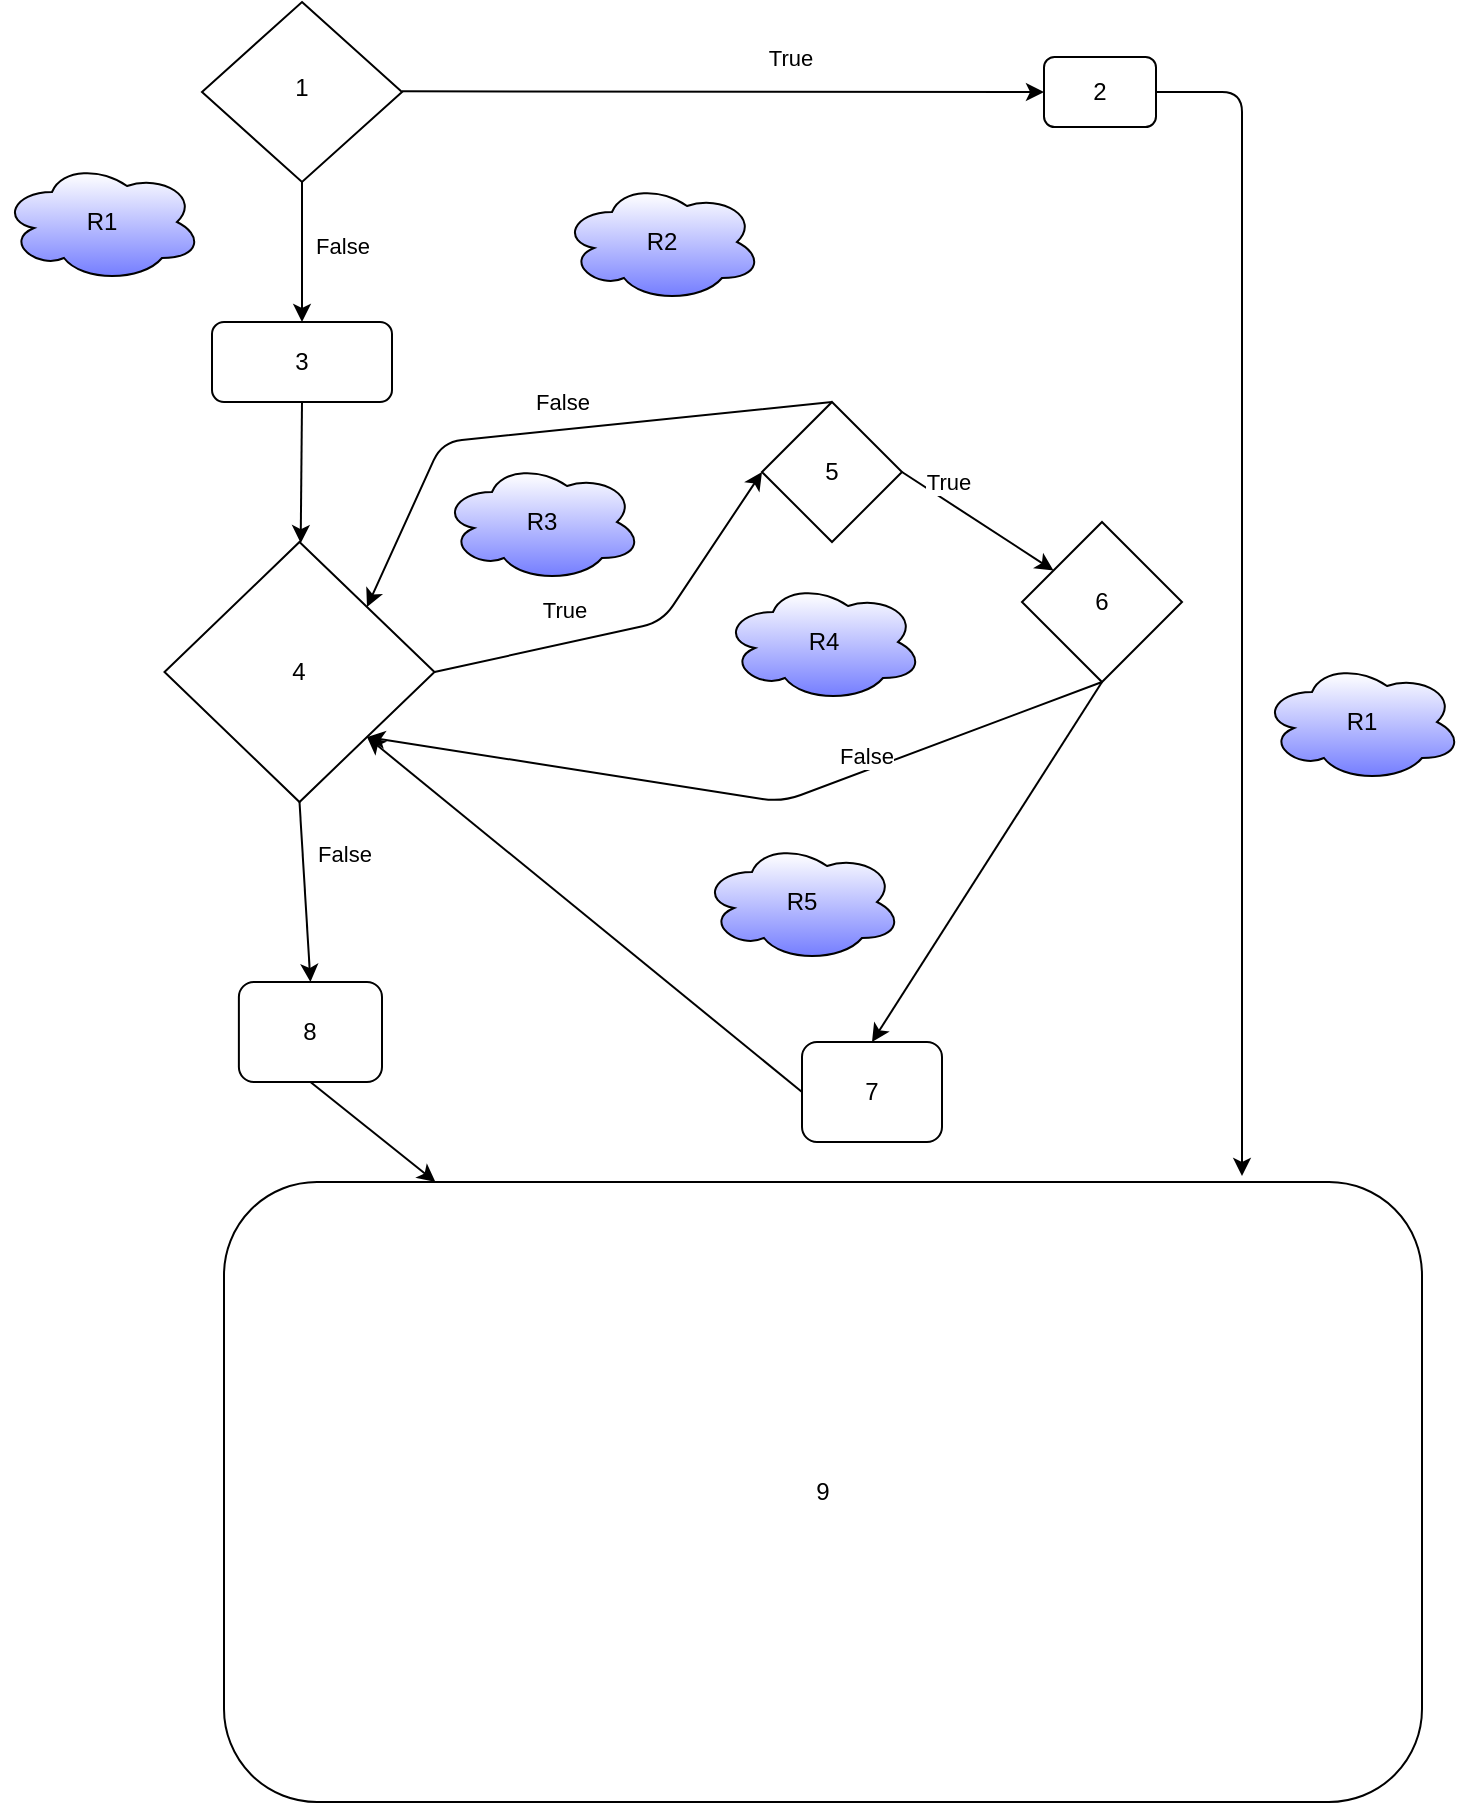 <mxfile version="14.5.1" type="device"><diagram id="C5RBs43oDa-KdzZeNtuy" name="Page-1"><mxGraphModel dx="567" dy="885" grid="1" gridSize="10" guides="1" tooltips="1" connect="1" arrows="1" fold="1" page="1" pageScale="1" pageWidth="827" pageHeight="1169" math="0" shadow="0"><root><mxCell id="WIyWlLk6GJQsqaUBKTNV-0"/><mxCell id="WIyWlLk6GJQsqaUBKTNV-1" parent="WIyWlLk6GJQsqaUBKTNV-0"/><mxCell id="WIyWlLk6GJQsqaUBKTNV-6" value="1" style="rhombus;whiteSpace=wrap;html=1;shadow=0;fontFamily=Helvetica;fontSize=12;align=center;strokeWidth=1;spacing=6;spacingTop=-4;" parent="WIyWlLk6GJQsqaUBKTNV-1" vertex="1"><mxGeometry x="170" y="40" width="100" height="90" as="geometry"/></mxCell><mxCell id="WIyWlLk6GJQsqaUBKTNV-7" value="2" style="rounded=1;whiteSpace=wrap;html=1;fontSize=12;glass=0;strokeWidth=1;shadow=0;" parent="WIyWlLk6GJQsqaUBKTNV-1" vertex="1"><mxGeometry x="591" y="67.5" width="56" height="35" as="geometry"/></mxCell><mxCell id="-mOEBtoWvYua_RJBZEZI-0" value="" style="endArrow=classic;html=1;entryX=0;entryY=0.5;entryDx=0;entryDy=0;" edge="1" parent="WIyWlLk6GJQsqaUBKTNV-1" target="WIyWlLk6GJQsqaUBKTNV-7"><mxGeometry width="50" height="50" relative="1" as="geometry"><mxPoint x="270" y="84.66" as="sourcePoint"/><mxPoint x="340" y="84.66" as="targetPoint"/></mxGeometry></mxCell><mxCell id="-mOEBtoWvYua_RJBZEZI-1" value="True" style="edgeLabel;html=1;align=center;verticalAlign=middle;resizable=0;points=[];" vertex="1" connectable="0" parent="-mOEBtoWvYua_RJBZEZI-0"><mxGeometry x="0.237" y="-1" relative="1" as="geometry"><mxPoint x="-4.48" y="-18.37" as="offset"/></mxGeometry></mxCell><mxCell id="-mOEBtoWvYua_RJBZEZI-2" value="" style="endArrow=classic;html=1;exitX=0.5;exitY=1;exitDx=0;exitDy=0;entryX=0.5;entryY=0;entryDx=0;entryDy=0;" edge="1" parent="WIyWlLk6GJQsqaUBKTNV-1" source="WIyWlLk6GJQsqaUBKTNV-6" target="-mOEBtoWvYua_RJBZEZI-4"><mxGeometry width="50" height="50" relative="1" as="geometry"><mxPoint x="140" y="270" as="sourcePoint"/><mxPoint x="220" y="210" as="targetPoint"/></mxGeometry></mxCell><mxCell id="-mOEBtoWvYua_RJBZEZI-3" value="False" style="edgeLabel;html=1;align=center;verticalAlign=middle;resizable=0;points=[];" vertex="1" connectable="0" parent="-mOEBtoWvYua_RJBZEZI-2"><mxGeometry x="-0.095" y="-1" relative="1" as="geometry"><mxPoint x="21" as="offset"/></mxGeometry></mxCell><mxCell id="-mOEBtoWvYua_RJBZEZI-4" value="3&lt;br&gt;" style="rounded=1;whiteSpace=wrap;html=1;" vertex="1" parent="WIyWlLk6GJQsqaUBKTNV-1"><mxGeometry x="175" y="200" width="90" height="40" as="geometry"/></mxCell><mxCell id="-mOEBtoWvYua_RJBZEZI-5" value="" style="endArrow=classic;html=1;exitX=0.5;exitY=1;exitDx=0;exitDy=0;" edge="1" parent="WIyWlLk6GJQsqaUBKTNV-1" source="-mOEBtoWvYua_RJBZEZI-4" target="-mOEBtoWvYua_RJBZEZI-6"><mxGeometry width="50" height="50" relative="1" as="geometry"><mxPoint x="240" y="310" as="sourcePoint"/><mxPoint x="220" y="320" as="targetPoint"/></mxGeometry></mxCell><mxCell id="-mOEBtoWvYua_RJBZEZI-6" value="4" style="rhombus;whiteSpace=wrap;html=1;" vertex="1" parent="WIyWlLk6GJQsqaUBKTNV-1"><mxGeometry x="151.25" y="310" width="135" height="130" as="geometry"/></mxCell><mxCell id="-mOEBtoWvYua_RJBZEZI-8" value="" style="endArrow=classic;html=1;exitX=1;exitY=0.5;exitDx=0;exitDy=0;entryX=0;entryY=0.5;entryDx=0;entryDy=0;" edge="1" parent="WIyWlLk6GJQsqaUBKTNV-1" source="-mOEBtoWvYua_RJBZEZI-6" target="-mOEBtoWvYua_RJBZEZI-10"><mxGeometry width="50" height="50" relative="1" as="geometry"><mxPoint x="270" y="330" as="sourcePoint"/><mxPoint x="330" y="330" as="targetPoint"/><Array as="points"><mxPoint x="400" y="350"/></Array></mxGeometry></mxCell><mxCell id="-mOEBtoWvYua_RJBZEZI-9" value="True&lt;br&gt;" style="edgeLabel;html=1;align=center;verticalAlign=middle;resizable=0;points=[];" vertex="1" connectable="0" parent="-mOEBtoWvYua_RJBZEZI-8"><mxGeometry x="-0.501" y="1" relative="1" as="geometry"><mxPoint x="14.57" y="-19.01" as="offset"/></mxGeometry></mxCell><mxCell id="-mOEBtoWvYua_RJBZEZI-10" value="5" style="rhombus;whiteSpace=wrap;html=1;" vertex="1" parent="WIyWlLk6GJQsqaUBKTNV-1"><mxGeometry x="450" y="240" width="70" height="70" as="geometry"/></mxCell><mxCell id="-mOEBtoWvYua_RJBZEZI-17" value="" style="endArrow=classic;html=1;exitX=0.5;exitY=1;exitDx=0;exitDy=0;entryX=0.5;entryY=0;entryDx=0;entryDy=0;" edge="1" parent="WIyWlLk6GJQsqaUBKTNV-1" source="-mOEBtoWvYua_RJBZEZI-6" target="-mOEBtoWvYua_RJBZEZI-20"><mxGeometry width="50" height="50" relative="1" as="geometry"><mxPoint x="280" y="430" as="sourcePoint"/><mxPoint x="217.5" y="400" as="targetPoint"/></mxGeometry></mxCell><mxCell id="-mOEBtoWvYua_RJBZEZI-18" value="False" style="edgeLabel;html=1;align=center;verticalAlign=middle;resizable=0;points=[];" vertex="1" connectable="0" parent="-mOEBtoWvYua_RJBZEZI-17"><mxGeometry x="-0.436" relative="1" as="geometry"><mxPoint x="20.91" as="offset"/></mxGeometry></mxCell><mxCell id="-mOEBtoWvYua_RJBZEZI-20" value="8" style="rounded=1;whiteSpace=wrap;html=1;" vertex="1" parent="WIyWlLk6GJQsqaUBKTNV-1"><mxGeometry x="188.44" y="530" width="71.56" height="50" as="geometry"/></mxCell><mxCell id="-mOEBtoWvYua_RJBZEZI-21" value="9" style="rounded=1;whiteSpace=wrap;html=1;" vertex="1" parent="WIyWlLk6GJQsqaUBKTNV-1"><mxGeometry x="181" y="630" width="599" height="310" as="geometry"/></mxCell><mxCell id="-mOEBtoWvYua_RJBZEZI-22" value="" style="endArrow=classic;html=1;exitX=0.5;exitY=1;exitDx=0;exitDy=0;" edge="1" parent="WIyWlLk6GJQsqaUBKTNV-1" source="-mOEBtoWvYua_RJBZEZI-20" target="-mOEBtoWvYua_RJBZEZI-21"><mxGeometry width="50" height="50" relative="1" as="geometry"><mxPoint x="270" y="460" as="sourcePoint"/><mxPoint x="320" y="410" as="targetPoint"/></mxGeometry></mxCell><mxCell id="-mOEBtoWvYua_RJBZEZI-23" value="" style="endArrow=classic;html=1;exitX=1;exitY=0.5;exitDx=0;exitDy=0;" edge="1" parent="WIyWlLk6GJQsqaUBKTNV-1" source="-mOEBtoWvYua_RJBZEZI-10" target="-mOEBtoWvYua_RJBZEZI-24"><mxGeometry width="50" height="50" relative="1" as="geometry"><mxPoint x="414" y="320" as="sourcePoint"/><mxPoint x="440" y="330" as="targetPoint"/></mxGeometry></mxCell><mxCell id="-mOEBtoWvYua_RJBZEZI-25" value="True&lt;br&gt;" style="edgeLabel;html=1;align=center;verticalAlign=middle;resizable=0;points=[];" vertex="1" connectable="0" parent="-mOEBtoWvYua_RJBZEZI-23"><mxGeometry x="-0.379" y="-1" relative="1" as="geometry"><mxPoint y="-11" as="offset"/></mxGeometry></mxCell><mxCell id="-mOEBtoWvYua_RJBZEZI-24" value="6" style="rhombus;whiteSpace=wrap;html=1;" vertex="1" parent="WIyWlLk6GJQsqaUBKTNV-1"><mxGeometry x="580" y="300" width="80" height="80" as="geometry"/></mxCell><mxCell id="-mOEBtoWvYua_RJBZEZI-26" value="" style="endArrow=classic;html=1;exitX=0.5;exitY=0;exitDx=0;exitDy=0;entryX=1;entryY=0;entryDx=0;entryDy=0;" edge="1" parent="WIyWlLk6GJQsqaUBKTNV-1" source="-mOEBtoWvYua_RJBZEZI-10" target="-mOEBtoWvYua_RJBZEZI-6"><mxGeometry width="50" height="50" relative="1" as="geometry"><mxPoint x="340" y="270" as="sourcePoint"/><mxPoint x="390" y="220" as="targetPoint"/><Array as="points"><mxPoint x="290" y="260"/></Array></mxGeometry></mxCell><mxCell id="-mOEBtoWvYua_RJBZEZI-27" value="False&lt;br&gt;" style="edgeLabel;html=1;align=center;verticalAlign=middle;resizable=0;points=[];" vertex="1" connectable="0" parent="-mOEBtoWvYua_RJBZEZI-26"><mxGeometry x="-0.656" y="1" relative="1" as="geometry"><mxPoint x="-85.95" y="-6.04" as="offset"/></mxGeometry></mxCell><mxCell id="-mOEBtoWvYua_RJBZEZI-28" value="" style="endArrow=classic;html=1;exitX=0.5;exitY=1;exitDx=0;exitDy=0;entryX=1;entryY=1;entryDx=0;entryDy=0;" edge="1" parent="WIyWlLk6GJQsqaUBKTNV-1" source="-mOEBtoWvYua_RJBZEZI-24" target="-mOEBtoWvYua_RJBZEZI-6"><mxGeometry width="50" height="50" relative="1" as="geometry"><mxPoint x="420" y="270" as="sourcePoint"/><mxPoint x="320" y="260" as="targetPoint"/><Array as="points"><mxPoint x="460" y="440"/></Array></mxGeometry></mxCell><mxCell id="-mOEBtoWvYua_RJBZEZI-29" value="False&lt;br&gt;" style="edgeLabel;html=1;align=center;verticalAlign=middle;resizable=0;points=[];" vertex="1" connectable="0" parent="-mOEBtoWvYua_RJBZEZI-28"><mxGeometry x="-0.629" relative="1" as="geometry"><mxPoint x="-51.78" y="12.32" as="offset"/></mxGeometry></mxCell><mxCell id="-mOEBtoWvYua_RJBZEZI-31" value="7" style="rounded=1;whiteSpace=wrap;html=1;" vertex="1" parent="WIyWlLk6GJQsqaUBKTNV-1"><mxGeometry x="470" y="560" width="70" height="50" as="geometry"/></mxCell><mxCell id="-mOEBtoWvYua_RJBZEZI-32" value="" style="endArrow=classic;html=1;exitX=0.5;exitY=1;exitDx=0;exitDy=0;entryX=0.5;entryY=0;entryDx=0;entryDy=0;" edge="1" parent="WIyWlLk6GJQsqaUBKTNV-1" source="-mOEBtoWvYua_RJBZEZI-24" target="-mOEBtoWvYua_RJBZEZI-31"><mxGeometry width="50" height="50" relative="1" as="geometry"><mxPoint x="358" y="380" as="sourcePoint"/><mxPoint x="408" y="330" as="targetPoint"/></mxGeometry></mxCell><mxCell id="-mOEBtoWvYua_RJBZEZI-34" value="" style="endArrow=classic;html=1;exitX=0;exitY=0.5;exitDx=0;exitDy=0;entryX=1;entryY=1;entryDx=0;entryDy=0;" edge="1" parent="WIyWlLk6GJQsqaUBKTNV-1" source="-mOEBtoWvYua_RJBZEZI-31" target="-mOEBtoWvYua_RJBZEZI-6"><mxGeometry width="50" height="50" relative="1" as="geometry"><mxPoint x="300" y="510" as="sourcePoint"/><mxPoint x="350" y="460" as="targetPoint"/></mxGeometry></mxCell><mxCell id="-mOEBtoWvYua_RJBZEZI-35" value="" style="endArrow=classic;html=1;exitX=1;exitY=0.5;exitDx=0;exitDy=0;" edge="1" parent="WIyWlLk6GJQsqaUBKTNV-1" source="WIyWlLk6GJQsqaUBKTNV-7"><mxGeometry width="50" height="50" relative="1" as="geometry"><mxPoint x="470" y="140" as="sourcePoint"/><mxPoint x="690" y="627" as="targetPoint"/><Array as="points"><mxPoint x="690" y="85"/></Array></mxGeometry></mxCell><mxCell id="-mOEBtoWvYua_RJBZEZI-37" value="R2&lt;br&gt;" style="ellipse;shape=cloud;whiteSpace=wrap;html=1;gradientColor=#757EFF;" vertex="1" parent="WIyWlLk6GJQsqaUBKTNV-1"><mxGeometry x="350" y="130" width="100" height="60" as="geometry"/></mxCell><mxCell id="-mOEBtoWvYua_RJBZEZI-38" value="R1" style="ellipse;shape=cloud;whiteSpace=wrap;html=1;gradientColor=#757EFF;" vertex="1" parent="WIyWlLk6GJQsqaUBKTNV-1"><mxGeometry x="70" y="120" width="100" height="60" as="geometry"/></mxCell><mxCell id="-mOEBtoWvYua_RJBZEZI-39" value="R3" style="ellipse;shape=cloud;whiteSpace=wrap;html=1;gradientColor=#757EFF;" vertex="1" parent="WIyWlLk6GJQsqaUBKTNV-1"><mxGeometry x="290" y="270" width="100" height="60" as="geometry"/></mxCell><mxCell id="-mOEBtoWvYua_RJBZEZI-40" value="R4" style="ellipse;shape=cloud;whiteSpace=wrap;html=1;gradientColor=#757EFF;" vertex="1" parent="WIyWlLk6GJQsqaUBKTNV-1"><mxGeometry x="430.5" y="330" width="100" height="60" as="geometry"/></mxCell><mxCell id="-mOEBtoWvYua_RJBZEZI-41" value="R5" style="ellipse;shape=cloud;whiteSpace=wrap;html=1;gradientColor=#757EFF;" vertex="1" parent="WIyWlLk6GJQsqaUBKTNV-1"><mxGeometry x="420" y="460" width="100" height="60" as="geometry"/></mxCell><mxCell id="-mOEBtoWvYua_RJBZEZI-42" value="R1" style="ellipse;shape=cloud;whiteSpace=wrap;html=1;gradientColor=#757EFF;" vertex="1" parent="WIyWlLk6GJQsqaUBKTNV-1"><mxGeometry x="700" y="370" width="100" height="60" as="geometry"/></mxCell></root></mxGraphModel></diagram></mxfile>